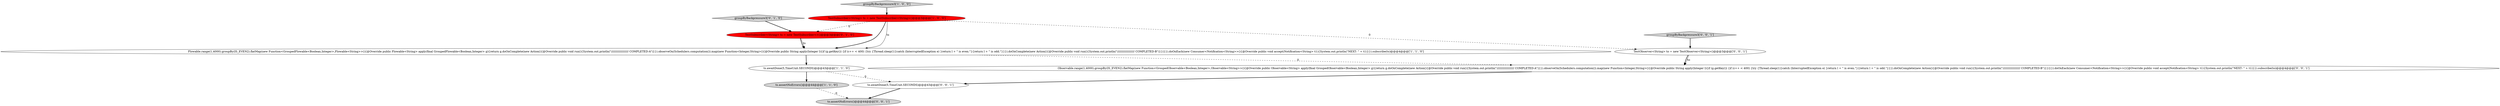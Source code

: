 digraph {
4 [style = filled, label = "TestSubscriber<String> ts = new TestSubscriber<String>()@@@3@@@['1', '0', '0']", fillcolor = red, shape = ellipse image = "AAA1AAABBB1BBB"];
10 [style = filled, label = "groupByBackpressure3['0', '0', '1']", fillcolor = lightgray, shape = diamond image = "AAA0AAABBB3BBB"];
1 [style = filled, label = "ts.awaitDone(5,TimeUnit.SECONDS)@@@43@@@['1', '1', '0']", fillcolor = white, shape = ellipse image = "AAA0AAABBB1BBB"];
6 [style = filled, label = "TestSubscriber<String> ts = new TestSubscriber<>()@@@3@@@['0', '1', '0']", fillcolor = red, shape = ellipse image = "AAA1AAABBB2BBB"];
7 [style = filled, label = "Observable.range(1,4000).groupBy(IS_EVEN2).flatMap(new Function<GroupedObservable<Boolean,Integer>,Observable<String>>(){@Override public Observable<String> apply(final GroupedObservable<Boolean,Integer> g){return g.doOnComplete(new Action(){@Override public void run(){System.out.println(\"//////////////////// COMPLETED-A\")}}).observeOn(Schedulers.computation()).map(new Function<Integer,String>(){@Override public String apply(Integer l){if (g.getKey()) {if (c++ < 400) {try {Thread.sleep(1)}catch (InterruptedException e) }return l + \" is even.\"}{return l + \" is odd.\"}}}).doOnComplete(new Action(){@Override public void run(){System.out.println(\"//////////////////// COMPLETED-B\")}})}}).doOnEach(new Consumer<Notification<String>>(){@Override public void accept(Notification<String> t1){System.out.println(\"NEXT: \" + t1)}}).subscribe(to)@@@4@@@['0', '0', '1']", fillcolor = white, shape = ellipse image = "AAA0AAABBB3BBB"];
5 [style = filled, label = "groupByBackpressure3['0', '1', '0']", fillcolor = lightgray, shape = diamond image = "AAA0AAABBB2BBB"];
9 [style = filled, label = "TestObserver<String> to = new TestObserver<String>()@@@3@@@['0', '0', '1']", fillcolor = white, shape = ellipse image = "AAA0AAABBB3BBB"];
8 [style = filled, label = "to.assertNoErrors()@@@44@@@['0', '0', '1']", fillcolor = lightgray, shape = ellipse image = "AAA0AAABBB3BBB"];
2 [style = filled, label = "ts.assertNoErrors()@@@44@@@['1', '1', '0']", fillcolor = lightgray, shape = ellipse image = "AAA0AAABBB1BBB"];
3 [style = filled, label = "Flowable.range(1,4000).groupBy(IS_EVEN2).flatMap(new Function<GroupedFlowable<Boolean,Integer>,Flowable<String>>(){@Override public Flowable<String> apply(final GroupedFlowable<Boolean,Integer> g){return g.doOnComplete(new Action(){@Override public void run(){System.out.println(\"//////////////////// COMPLETED-A\")}}).observeOn(Schedulers.computation()).map(new Function<Integer,String>(){@Override public String apply(Integer l){if (g.getKey()) {if (c++ < 400) {try {Thread.sleep(1)}catch (InterruptedException e) }return l + \" is even.\"}{return l + \" is odd.\"}}}).doOnComplete(new Action(){@Override public void run(){System.out.println(\"//////////////////// COMPLETED-B\")}})}}).doOnEach(new Consumer<Notification<String>>(){@Override public void accept(Notification<String> t1){System.out.println(\"NEXT: \" + t1)}}).subscribe(ts)@@@4@@@['1', '1', '0']", fillcolor = white, shape = ellipse image = "AAA0AAABBB1BBB"];
0 [style = filled, label = "groupByBackpressure3['1', '0', '0']", fillcolor = lightgray, shape = diamond image = "AAA0AAABBB1BBB"];
11 [style = filled, label = "to.awaitDone(5,TimeUnit.SECONDS)@@@43@@@['0', '0', '1']", fillcolor = white, shape = ellipse image = "AAA0AAABBB3BBB"];
4->3 [style = solid, label="ts"];
6->3 [style = bold, label=""];
4->3 [style = bold, label=""];
11->8 [style = bold, label=""];
4->9 [style = dashed, label="0"];
1->2 [style = bold, label=""];
10->9 [style = bold, label=""];
7->11 [style = bold, label=""];
6->3 [style = solid, label="ts"];
5->6 [style = bold, label=""];
3->1 [style = bold, label=""];
9->7 [style = bold, label=""];
4->6 [style = dashed, label="0"];
0->4 [style = bold, label=""];
3->7 [style = dashed, label="0"];
9->7 [style = solid, label="to"];
1->11 [style = dashed, label="0"];
2->8 [style = dashed, label="0"];
}
